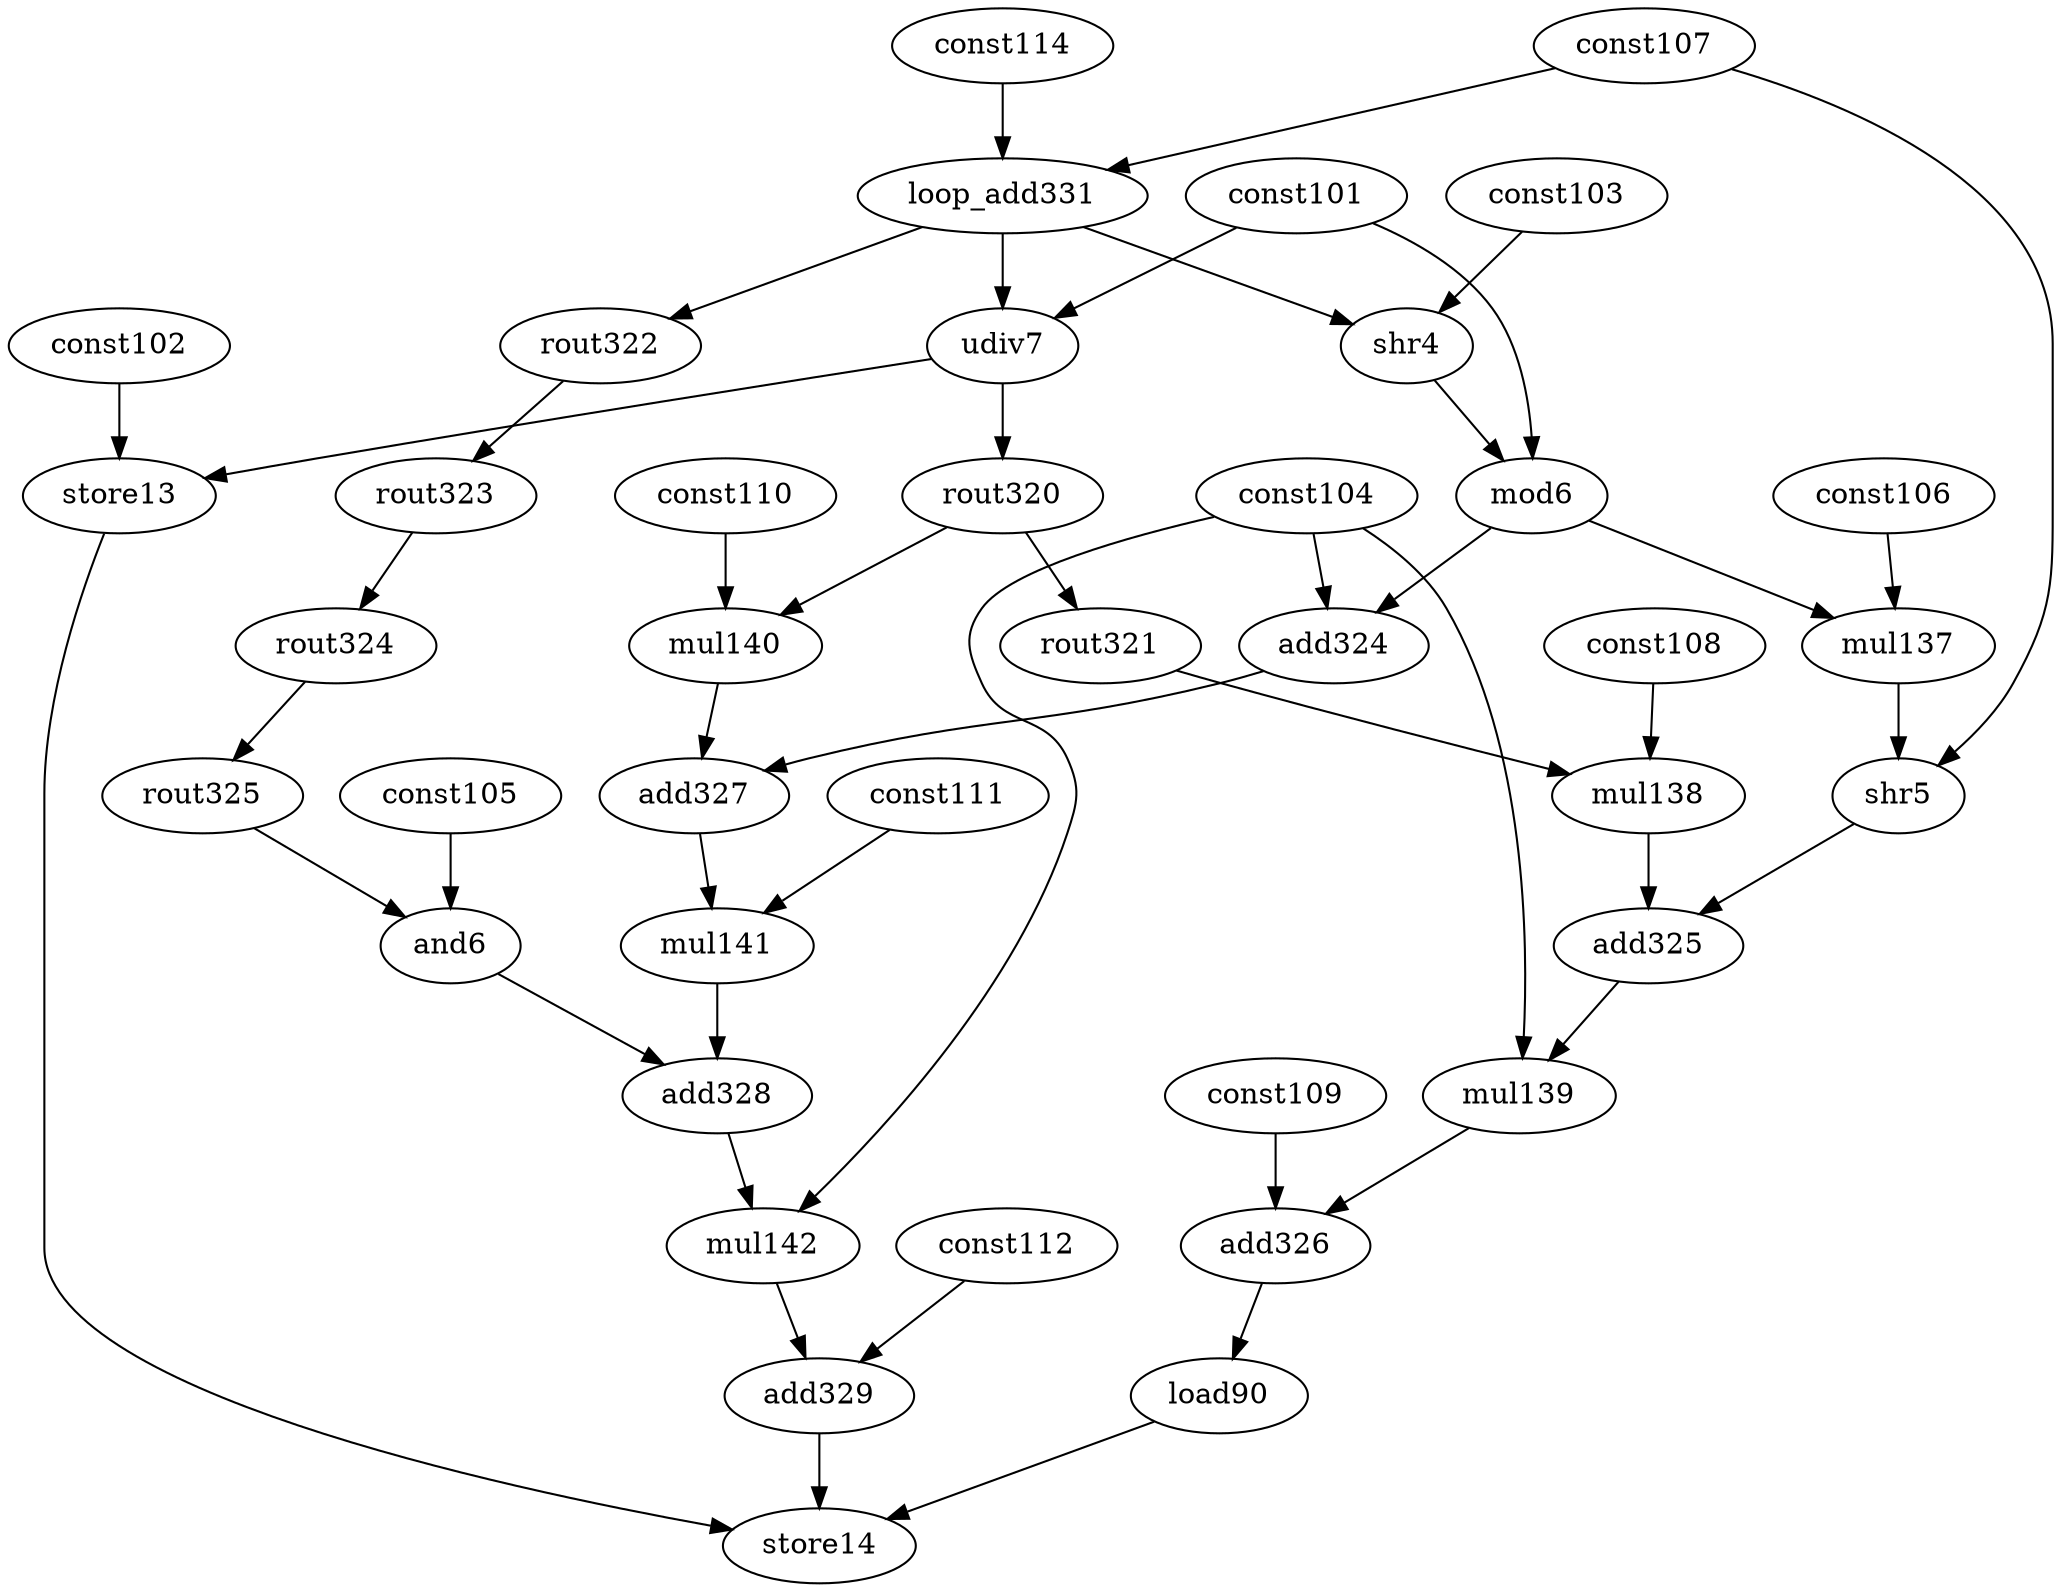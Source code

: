 digraph G {
	const101[opcode=const, llvm="%9"]
	udiv7[opcode=udiv, llvm="%99", schedule=1]
	const102[opcode=const, llvm="%99"]
	store13[opcode=store, schedule=2]
	const103[opcode=const, val=2]
	shr4[opcode=shr, llvm="%100", schedule=1]
	mod6[opcode=mod, llvm="%101", schedule=2]
	const104[opcode=const, val=4]
	add324[opcode=add, llvm="%102", schedule=3]
	const105[opcode=const, val=3]
	and6[opcode=and, llvm="%103", schedule=5]
	const106[opcode=const, llvm="%2"]
	mul137[opcode=mul, llvm="%104", schedule=3]
	const107[opcode=const, val=1]
	shr5[opcode=shr, llvm="%105", schedule=4]
	const108[opcode=const, llvm="%10"]
	mul138[opcode=mul, llvm="%106", schedule=4]
	add325[opcode=add, llvm="%107", schedule=5]
	const109[opcode=const, llvm="%12"]
	mul139[opcode=mul, llvm="%108", schedule=6]
	add326[opcode=add, llvm="%108", schedule=7]
	load90[opcode=load, llvm="%109", schedule=8]
	const110[opcode=const, llvm="%14"]
	mul140[opcode=mul, llvm="%110", schedule=3]
	add327[opcode=add, llvm="%111", schedule=4]
	const111[opcode=const, llvm="%13"]
	mul141[opcode=mul, llvm="%112", schedule=5]
	add328[opcode=add, llvm="%113", schedule=6]
	const112[opcode=const, llvm="%17"]
	mul142[opcode=mul, llvm="%114", schedule=7]
	add329[opcode=add, llvm="%114", schedule=8]
	store14[opcode=store, llvm="store", schedule=9]
	const114[opcode=const, val=0]
	loop_add331[opcode=add, llvm="%98", schedule=0]
	rout320[opcode=rout, schedule=2]
	rout321[opcode=rout, schedule=3]
	rout322[opcode=rout, schedule=1]
	rout323[opcode=rout, schedule=2]
	rout324[opcode=rout, schedule=3]
	rout325[opcode=rout, schedule=4]
	loop_add331->udiv7[operand=0]
	const101->udiv7[operand=1]
	const102->store13[operand=0]
	udiv7->store13[operand=1]
	loop_add331->shr4[operand=0]
	const103->shr4[operand=1]
	shr4->mod6[operand=0]
	const101->mod6[operand=1]
	mod6->add324[operand=0]
	const104->add324[operand=1]
	rout325->and6[operand=0]
	const105->and6[operand=1]
	mod6->mul137[operand=0]
	const106->mul137[operand=1]
	mul137->shr5[operand=0]
	const107->shr5[operand=1]
	const108->mul138[operand=0]
	rout321->mul138[operand=1]
	shr5->add325[operand=0]
	mul138->add325[operand=1]
	add325->mul139[operand=0]
	const104->mul139[operand=1]
	const109->add326[operand=0]
	mul139->add326[operand=1]
	add326->load90[operand=0]
	rout320->mul140[operand=0]
	const110->mul140[operand=1]
	add324->add327[operand=0]
	mul140->add327[operand=1]
	add327->mul141[operand=0]
	const111->mul141[operand=1]
	mul141->add328[operand=0]
	and6->add328[operand=1]
	add328->mul142[operand=0]
	const104->mul142[operand=1]
	const112->add329[operand=0]
	mul142->add329[operand=1]
	load90->store14[operand=0]
	add329->store14[operand=1]
	store13->store14[operand=-1, type=order]
	const114->loop_add331[operand=0, type=const_base]
	const107->loop_add331[operand=1]
	udiv7->rout320[operand=0]
	rout320->rout321[operand=0]
	loop_add331->rout322[operand=0]
	rout322->rout323[operand=0]
	rout323->rout324[operand=0]
	rout324->rout325[operand=0]
}
